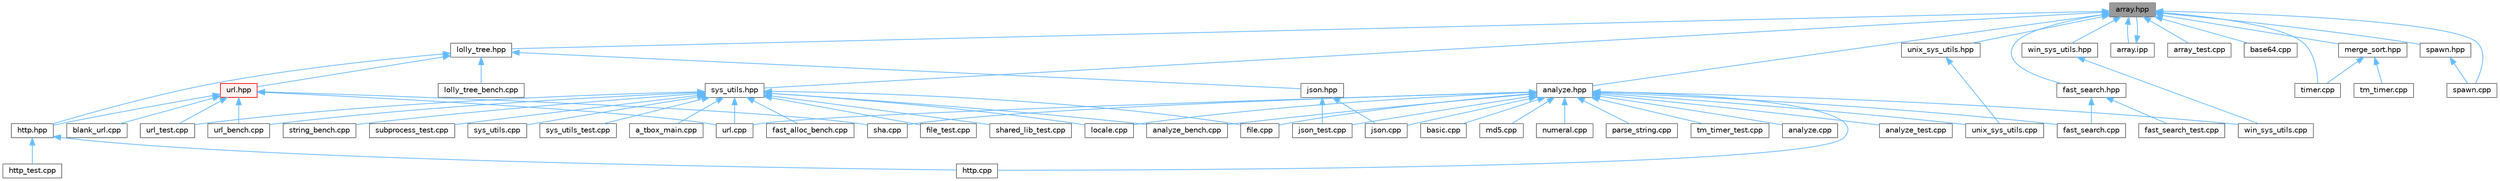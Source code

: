 digraph "array.hpp"
{
 // LATEX_PDF_SIZE
  bgcolor="transparent";
  edge [fontname=Helvetica,fontsize=10,labelfontname=Helvetica,labelfontsize=10];
  node [fontname=Helvetica,fontsize=10,shape=box,height=0.2,width=0.4];
  Node1 [id="Node000001",label="array.hpp",height=0.2,width=0.4,color="gray40", fillcolor="grey60", style="filled", fontcolor="black",tooltip=" "];
  Node1 -> Node2 [id="edge1_Node000001_Node000002",dir="back",color="steelblue1",style="solid",tooltip=" "];
  Node2 [id="Node000002",label="analyze.hpp",height=0.2,width=0.4,color="grey40", fillcolor="white", style="filled",URL="$analyze_8hpp.html",tooltip=" "];
  Node2 -> Node3 [id="edge2_Node000002_Node000003",dir="back",color="steelblue1",style="solid",tooltip=" "];
  Node3 [id="Node000003",label="analyze.cpp",height=0.2,width=0.4,color="grey40", fillcolor="white", style="filled",URL="$analyze_8cpp.html",tooltip=" "];
  Node2 -> Node4 [id="edge3_Node000002_Node000004",dir="back",color="steelblue1",style="solid",tooltip=" "];
  Node4 [id="Node000004",label="analyze_bench.cpp",height=0.2,width=0.4,color="grey40", fillcolor="white", style="filled",URL="$analyze__bench_8cpp.html",tooltip=" "];
  Node2 -> Node5 [id="edge4_Node000002_Node000005",dir="back",color="steelblue1",style="solid",tooltip=" "];
  Node5 [id="Node000005",label="analyze_test.cpp",height=0.2,width=0.4,color="grey40", fillcolor="white", style="filled",URL="$analyze__test_8cpp.html",tooltip=" "];
  Node2 -> Node6 [id="edge5_Node000002_Node000006",dir="back",color="steelblue1",style="solid",tooltip=" "];
  Node6 [id="Node000006",label="basic.cpp",height=0.2,width=0.4,color="grey40", fillcolor="white", style="filled",URL="$basic_8cpp.html",tooltip=" "];
  Node2 -> Node7 [id="edge6_Node000002_Node000007",dir="back",color="steelblue1",style="solid",tooltip=" "];
  Node7 [id="Node000007",label="fast_search.cpp",height=0.2,width=0.4,color="grey40", fillcolor="white", style="filled",URL="$fast__search_8cpp.html",tooltip=" "];
  Node2 -> Node8 [id="edge7_Node000002_Node000008",dir="back",color="steelblue1",style="solid",tooltip=" "];
  Node8 [id="Node000008",label="file.cpp",height=0.2,width=0.4,color="grey40", fillcolor="white", style="filled",URL="$file_8cpp.html",tooltip=" "];
  Node2 -> Node9 [id="edge8_Node000002_Node000009",dir="back",color="steelblue1",style="solid",tooltip=" "];
  Node9 [id="Node000009",label="http.cpp",height=0.2,width=0.4,color="grey40", fillcolor="white", style="filled",URL="$http_8cpp.html",tooltip=" "];
  Node2 -> Node10 [id="edge9_Node000002_Node000010",dir="back",color="steelblue1",style="solid",tooltip=" "];
  Node10 [id="Node000010",label="json.cpp",height=0.2,width=0.4,color="grey40", fillcolor="white", style="filled",URL="$json_8cpp.html",tooltip=" "];
  Node2 -> Node11 [id="edge10_Node000002_Node000011",dir="back",color="steelblue1",style="solid",tooltip=" "];
  Node11 [id="Node000011",label="json_test.cpp",height=0.2,width=0.4,color="grey40", fillcolor="white", style="filled",URL="$json__test_8cpp.html",tooltip=" "];
  Node2 -> Node12 [id="edge11_Node000002_Node000012",dir="back",color="steelblue1",style="solid",tooltip=" "];
  Node12 [id="Node000012",label="locale.cpp",height=0.2,width=0.4,color="grey40", fillcolor="white", style="filled",URL="$locale_8cpp.html",tooltip=" "];
  Node2 -> Node13 [id="edge12_Node000002_Node000013",dir="back",color="steelblue1",style="solid",tooltip=" "];
  Node13 [id="Node000013",label="md5.cpp",height=0.2,width=0.4,color="grey40", fillcolor="white", style="filled",URL="$md5_8cpp.html",tooltip=" "];
  Node2 -> Node14 [id="edge13_Node000002_Node000014",dir="back",color="steelblue1",style="solid",tooltip=" "];
  Node14 [id="Node000014",label="numeral.cpp",height=0.2,width=0.4,color="grey40", fillcolor="white", style="filled",URL="$numeral_8cpp.html",tooltip=" "];
  Node2 -> Node15 [id="edge14_Node000002_Node000015",dir="back",color="steelblue1",style="solid",tooltip=" "];
  Node15 [id="Node000015",label="parse_string.cpp",height=0.2,width=0.4,color="grey40", fillcolor="white", style="filled",URL="$parse__string_8cpp.html",tooltip=" "];
  Node2 -> Node16 [id="edge15_Node000002_Node000016",dir="back",color="steelblue1",style="solid",tooltip=" "];
  Node16 [id="Node000016",label="sha.cpp",height=0.2,width=0.4,color="grey40", fillcolor="white", style="filled",URL="$sha_8cpp.html",tooltip=" "];
  Node2 -> Node17 [id="edge16_Node000002_Node000017",dir="back",color="steelblue1",style="solid",tooltip=" "];
  Node17 [id="Node000017",label="tm_timer_test.cpp",height=0.2,width=0.4,color="grey40", fillcolor="white", style="filled",URL="$tm__timer__test_8cpp.html",tooltip=" "];
  Node2 -> Node18 [id="edge17_Node000002_Node000018",dir="back",color="steelblue1",style="solid",tooltip=" "];
  Node18 [id="Node000018",label="unix_sys_utils.cpp",height=0.2,width=0.4,color="grey40", fillcolor="white", style="filled",URL="$unix__sys__utils_8cpp.html",tooltip=" "];
  Node2 -> Node19 [id="edge18_Node000002_Node000019",dir="back",color="steelblue1",style="solid",tooltip=" "];
  Node19 [id="Node000019",label="url.cpp",height=0.2,width=0.4,color="grey40", fillcolor="white", style="filled",URL="$url_8cpp.html",tooltip=" "];
  Node2 -> Node20 [id="edge19_Node000002_Node000020",dir="back",color="steelblue1",style="solid",tooltip=" "];
  Node20 [id="Node000020",label="win_sys_utils.cpp",height=0.2,width=0.4,color="grey40", fillcolor="white", style="filled",URL="$win__sys__utils_8cpp.html",tooltip=" "];
  Node1 -> Node21 [id="edge20_Node000001_Node000021",dir="back",color="steelblue1",style="solid",tooltip=" "];
  Node21 [id="Node000021",label="array.ipp",height=0.2,width=0.4,color="grey40", fillcolor="white", style="filled",URL="$array_8ipp.html",tooltip=" "];
  Node21 -> Node1 [id="edge21_Node000021_Node000001",dir="back",color="steelblue1",style="solid",tooltip=" "];
  Node1 -> Node22 [id="edge22_Node000001_Node000022",dir="back",color="steelblue1",style="solid",tooltip=" "];
  Node22 [id="Node000022",label="array_test.cpp",height=0.2,width=0.4,color="grey40", fillcolor="white", style="filled",URL="$array__test_8cpp.html",tooltip=" "];
  Node1 -> Node23 [id="edge23_Node000001_Node000023",dir="back",color="steelblue1",style="solid",tooltip=" "];
  Node23 [id="Node000023",label="base64.cpp",height=0.2,width=0.4,color="grey40", fillcolor="white", style="filled",URL="$base64_8cpp.html",tooltip=" "];
  Node1 -> Node24 [id="edge24_Node000001_Node000024",dir="back",color="steelblue1",style="solid",tooltip=" "];
  Node24 [id="Node000024",label="fast_search.hpp",height=0.2,width=0.4,color="grey40", fillcolor="white", style="filled",URL="$fast__search_8hpp.html",tooltip=" "];
  Node24 -> Node7 [id="edge25_Node000024_Node000007",dir="back",color="steelblue1",style="solid",tooltip=" "];
  Node24 -> Node25 [id="edge26_Node000024_Node000025",dir="back",color="steelblue1",style="solid",tooltip=" "];
  Node25 [id="Node000025",label="fast_search_test.cpp",height=0.2,width=0.4,color="grey40", fillcolor="white", style="filled",URL="$fast__search__test_8cpp.html",tooltip=" "];
  Node1 -> Node26 [id="edge27_Node000001_Node000026",dir="back",color="steelblue1",style="solid",tooltip=" "];
  Node26 [id="Node000026",label="lolly_tree.hpp",height=0.2,width=0.4,color="grey40", fillcolor="white", style="filled",URL="$lolly__tree_8hpp.html",tooltip=" "];
  Node26 -> Node27 [id="edge28_Node000026_Node000027",dir="back",color="steelblue1",style="solid",tooltip=" "];
  Node27 [id="Node000027",label="http.hpp",height=0.2,width=0.4,color="grey40", fillcolor="white", style="filled",URL="$http_8hpp.html",tooltip=" "];
  Node27 -> Node9 [id="edge29_Node000027_Node000009",dir="back",color="steelblue1",style="solid",tooltip=" "];
  Node27 -> Node28 [id="edge30_Node000027_Node000028",dir="back",color="steelblue1",style="solid",tooltip=" "];
  Node28 [id="Node000028",label="http_test.cpp",height=0.2,width=0.4,color="grey40", fillcolor="white", style="filled",URL="$http__test_8cpp.html",tooltip=" "];
  Node26 -> Node29 [id="edge31_Node000026_Node000029",dir="back",color="steelblue1",style="solid",tooltip=" "];
  Node29 [id="Node000029",label="json.hpp",height=0.2,width=0.4,color="grey40", fillcolor="white", style="filled",URL="$json_8hpp.html",tooltip=" "];
  Node29 -> Node10 [id="edge32_Node000029_Node000010",dir="back",color="steelblue1",style="solid",tooltip=" "];
  Node29 -> Node11 [id="edge33_Node000029_Node000011",dir="back",color="steelblue1",style="solid",tooltip=" "];
  Node26 -> Node30 [id="edge34_Node000026_Node000030",dir="back",color="steelblue1",style="solid",tooltip=" "];
  Node30 [id="Node000030",label="lolly_tree_bench.cpp",height=0.2,width=0.4,color="grey40", fillcolor="white", style="filled",URL="$lolly__tree__bench_8cpp.html",tooltip=" "];
  Node26 -> Node31 [id="edge35_Node000026_Node000031",dir="back",color="steelblue1",style="solid",tooltip=" "];
  Node31 [id="Node000031",label="url.hpp",height=0.2,width=0.4,color="red", fillcolor="#FFF0F0", style="filled",URL="$url_8hpp.html",tooltip=" "];
  Node31 -> Node32 [id="edge36_Node000031_Node000032",dir="back",color="steelblue1",style="solid",tooltip=" "];
  Node32 [id="Node000032",label="blank_url.cpp",height=0.2,width=0.4,color="grey40", fillcolor="white", style="filled",URL="$blank__url_8cpp.html",tooltip=" "];
  Node31 -> Node27 [id="edge37_Node000031_Node000027",dir="back",color="steelblue1",style="solid",tooltip=" "];
  Node31 -> Node16 [id="edge38_Node000031_Node000016",dir="back",color="steelblue1",style="solid",tooltip=" "];
  Node31 -> Node19 [id="edge39_Node000031_Node000019",dir="back",color="steelblue1",style="solid",tooltip=" "];
  Node31 -> Node75 [id="edge40_Node000031_Node000075",dir="back",color="steelblue1",style="solid",tooltip=" "];
  Node75 [id="Node000075",label="url_bench.cpp",height=0.2,width=0.4,color="grey40", fillcolor="white", style="filled",URL="$url__bench_8cpp.html",tooltip=" "];
  Node31 -> Node67 [id="edge41_Node000031_Node000067",dir="back",color="steelblue1",style="solid",tooltip=" "];
  Node67 [id="Node000067",label="url_test.cpp",height=0.2,width=0.4,color="grey40", fillcolor="white", style="filled",URL="$url__test_8cpp.html",tooltip=" "];
  Node1 -> Node76 [id="edge42_Node000001_Node000076",dir="back",color="steelblue1",style="solid",tooltip=" "];
  Node76 [id="Node000076",label="merge_sort.hpp",height=0.2,width=0.4,color="grey40", fillcolor="white", style="filled",URL="$merge__sort_8hpp.html",tooltip=" "];
  Node76 -> Node77 [id="edge43_Node000076_Node000077",dir="back",color="steelblue1",style="solid",tooltip=" "];
  Node77 [id="Node000077",label="timer.cpp",height=0.2,width=0.4,color="grey40", fillcolor="white", style="filled",URL="$timer_8cpp.html",tooltip=" "];
  Node76 -> Node78 [id="edge44_Node000076_Node000078",dir="back",color="steelblue1",style="solid",tooltip=" "];
  Node78 [id="Node000078",label="tm_timer.cpp",height=0.2,width=0.4,color="grey40", fillcolor="white", style="filled",URL="$tm__timer_8cpp.html",tooltip=" "];
  Node1 -> Node79 [id="edge45_Node000001_Node000079",dir="back",color="steelblue1",style="solid",tooltip=" "];
  Node79 [id="Node000079",label="spawn.cpp",height=0.2,width=0.4,color="grey40", fillcolor="white", style="filled",URL="$spawn_8cpp.html",tooltip=" "];
  Node1 -> Node80 [id="edge46_Node000001_Node000080",dir="back",color="steelblue1",style="solid",tooltip=" "];
  Node80 [id="Node000080",label="spawn.hpp",height=0.2,width=0.4,color="grey40", fillcolor="white", style="filled",URL="$spawn_8hpp.html",tooltip=" "];
  Node80 -> Node79 [id="edge47_Node000080_Node000079",dir="back",color="steelblue1",style="solid",tooltip=" "];
  Node1 -> Node81 [id="edge48_Node000001_Node000081",dir="back",color="steelblue1",style="solid",tooltip=" "];
  Node81 [id="Node000081",label="sys_utils.hpp",height=0.2,width=0.4,color="grey40", fillcolor="white", style="filled",URL="$sys__utils_8hpp.html",tooltip=" "];
  Node81 -> Node68 [id="edge49_Node000081_Node000068",dir="back",color="steelblue1",style="solid",tooltip=" "];
  Node68 [id="Node000068",label="a_tbox_main.cpp",height=0.2,width=0.4,color="grey40", fillcolor="white", style="filled",URL="$a__tbox__main_8cpp.html",tooltip=" "];
  Node81 -> Node4 [id="edge50_Node000081_Node000004",dir="back",color="steelblue1",style="solid",tooltip=" "];
  Node81 -> Node82 [id="edge51_Node000081_Node000082",dir="back",color="steelblue1",style="solid",tooltip=" "];
  Node82 [id="Node000082",label="fast_alloc_bench.cpp",height=0.2,width=0.4,color="grey40", fillcolor="white", style="filled",URL="$fast__alloc__bench_8cpp.html",tooltip=" "];
  Node81 -> Node8 [id="edge52_Node000081_Node000008",dir="back",color="steelblue1",style="solid",tooltip=" "];
  Node81 -> Node34 [id="edge53_Node000081_Node000034",dir="back",color="steelblue1",style="solid",tooltip=" "];
  Node34 [id="Node000034",label="file_test.cpp",height=0.2,width=0.4,color="grey40", fillcolor="white", style="filled",URL="$file__test_8cpp.html",tooltip=" "];
  Node81 -> Node12 [id="edge54_Node000081_Node000012",dir="back",color="steelblue1",style="solid",tooltip=" "];
  Node81 -> Node59 [id="edge55_Node000081_Node000059",dir="back",color="steelblue1",style="solid",tooltip=" "];
  Node59 [id="Node000059",label="shared_lib_test.cpp",height=0.2,width=0.4,color="grey40", fillcolor="white", style="filled",URL="$shared__lib__test_8cpp.html",tooltip=" "];
  Node81 -> Node83 [id="edge56_Node000081_Node000083",dir="back",color="steelblue1",style="solid",tooltip=" "];
  Node83 [id="Node000083",label="string_bench.cpp",height=0.2,width=0.4,color="grey40", fillcolor="white", style="filled",URL="$string__bench_8cpp.html",tooltip=" "];
  Node81 -> Node63 [id="edge57_Node000081_Node000063",dir="back",color="steelblue1",style="solid",tooltip=" "];
  Node63 [id="Node000063",label="subprocess_test.cpp",height=0.2,width=0.4,color="grey40", fillcolor="white", style="filled",URL="$subprocess__test_8cpp.html",tooltip=" "];
  Node81 -> Node84 [id="edge58_Node000081_Node000084",dir="back",color="steelblue1",style="solid",tooltip=" "];
  Node84 [id="Node000084",label="sys_utils.cpp",height=0.2,width=0.4,color="grey40", fillcolor="white", style="filled",URL="$sys__utils_8cpp.html",tooltip=" "];
  Node81 -> Node64 [id="edge59_Node000081_Node000064",dir="back",color="steelblue1",style="solid",tooltip=" "];
  Node64 [id="Node000064",label="sys_utils_test.cpp",height=0.2,width=0.4,color="grey40", fillcolor="white", style="filled",URL="$sys__utils__test_8cpp.html",tooltip=" "];
  Node81 -> Node19 [id="edge60_Node000081_Node000019",dir="back",color="steelblue1",style="solid",tooltip=" "];
  Node81 -> Node75 [id="edge61_Node000081_Node000075",dir="back",color="steelblue1",style="solid",tooltip=" "];
  Node81 -> Node67 [id="edge62_Node000081_Node000067",dir="back",color="steelblue1",style="solid",tooltip=" "];
  Node1 -> Node77 [id="edge63_Node000001_Node000077",dir="back",color="steelblue1",style="solid",tooltip=" "];
  Node1 -> Node85 [id="edge64_Node000001_Node000085",dir="back",color="steelblue1",style="solid",tooltip=" "];
  Node85 [id="Node000085",label="unix_sys_utils.hpp",height=0.2,width=0.4,color="grey40", fillcolor="white", style="filled",URL="$unix__sys__utils_8hpp.html",tooltip=" "];
  Node85 -> Node18 [id="edge65_Node000085_Node000018",dir="back",color="steelblue1",style="solid",tooltip=" "];
  Node1 -> Node86 [id="edge66_Node000001_Node000086",dir="back",color="steelblue1",style="solid",tooltip=" "];
  Node86 [id="Node000086",label="win_sys_utils.hpp",height=0.2,width=0.4,color="grey40", fillcolor="white", style="filled",URL="$win__sys__utils_8hpp.html",tooltip=" "];
  Node86 -> Node20 [id="edge67_Node000086_Node000020",dir="back",color="steelblue1",style="solid",tooltip=" "];
}
